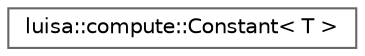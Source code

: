digraph "类继承关系图"
{
 // LATEX_PDF_SIZE
  bgcolor="transparent";
  edge [fontname=Helvetica,fontsize=10,labelfontname=Helvetica,labelfontsize=10];
  node [fontname=Helvetica,fontsize=10,shape=box,height=0.2,width=0.4];
  rankdir="LR";
  Node0 [id="Node000000",label="luisa::compute::Constant\< T \>",height=0.2,width=0.4,color="grey40", fillcolor="white", style="filled",URL="$classluisa_1_1compute_1_1_constant.html",tooltip="Constant class"];
}
